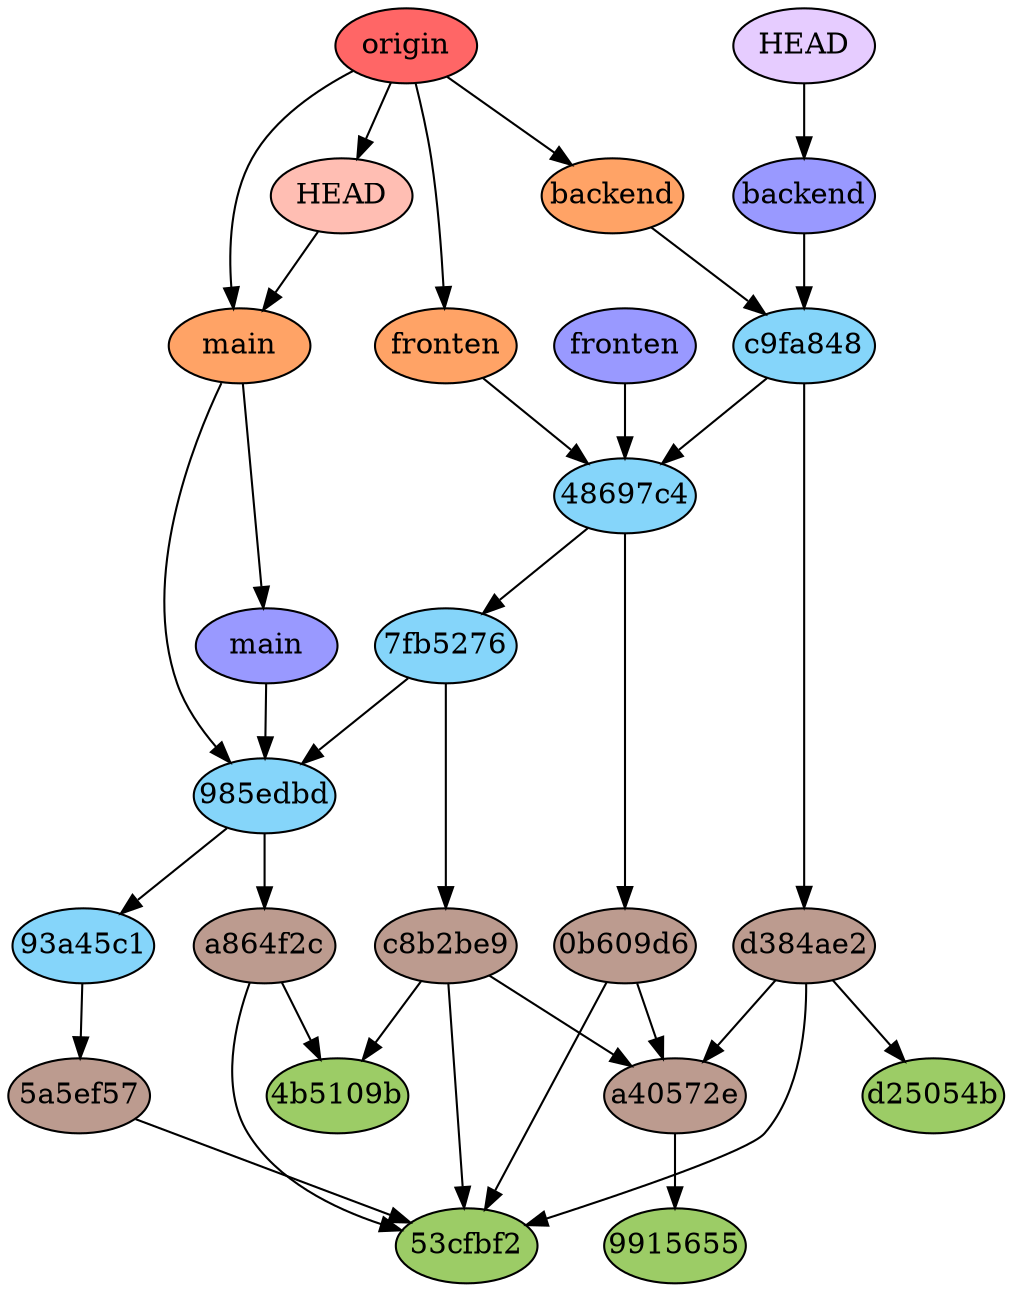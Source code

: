 digraph auto {
	graph [bgcolor=transparent]
	node [fixedsize=true style=filled width=0.95]
	"4b5109bf6c35639b27fac9b3296e36b2dbbd22fc" [label="4b5109b" fillcolor="#9ccc66"]
	"53cfbf2c34672756060c23d980da7206b64aa4ff" [label="53cfbf2" fillcolor="#9ccc66"]
	"9915655179180e6c6ef42403d303025422b6b695" [label=9915655 fillcolor="#9ccc66"]
	d25054bb229eef007efb8f3926f9dbdb8abad77c [label=d25054b fillcolor="#9ccc66"]
	"0b609d67ca3472c88d5e1183b8a0be6f942fd068" [label="0b609d6" fillcolor="#bc9b8f"]
	"0b609d67ca3472c88d5e1183b8a0be6f942fd068" -> "53cfbf2c34672756060c23d980da7206b64aa4ff"
	"0b609d67ca3472c88d5e1183b8a0be6f942fd068" -> a40572e1e0da5ff7707c486a9e0f43171e4f269c
	"5a5ef5729b6bf8bb33bc703737f183804087229a" [label="5a5ef57" fillcolor="#bc9b8f"]
	"5a5ef5729b6bf8bb33bc703737f183804087229a" -> "53cfbf2c34672756060c23d980da7206b64aa4ff"
	a40572e1e0da5ff7707c486a9e0f43171e4f269c [label=a40572e fillcolor="#bc9b8f"]
	a40572e1e0da5ff7707c486a9e0f43171e4f269c -> "9915655179180e6c6ef42403d303025422b6b695"
	a864f2c50842ba500c0576cffaaa958f8e423064 [label=a864f2c fillcolor="#bc9b8f"]
	a864f2c50842ba500c0576cffaaa958f8e423064 -> "53cfbf2c34672756060c23d980da7206b64aa4ff"
	a864f2c50842ba500c0576cffaaa958f8e423064 -> "4b5109bf6c35639b27fac9b3296e36b2dbbd22fc"
	c8b2be9b2a6eccdcdc099e9d8fa10cc63cd47d25 [label=c8b2be9 fillcolor="#bc9b8f"]
	c8b2be9b2a6eccdcdc099e9d8fa10cc63cd47d25 -> "53cfbf2c34672756060c23d980da7206b64aa4ff"
	c8b2be9b2a6eccdcdc099e9d8fa10cc63cd47d25 -> "4b5109bf6c35639b27fac9b3296e36b2dbbd22fc"
	c8b2be9b2a6eccdcdc099e9d8fa10cc63cd47d25 -> a40572e1e0da5ff7707c486a9e0f43171e4f269c
	d384ae260ccabe6783055bebdaaa79cc16951659 [label=d384ae2 fillcolor="#bc9b8f"]
	d384ae260ccabe6783055bebdaaa79cc16951659 -> "53cfbf2c34672756060c23d980da7206b64aa4ff"
	d384ae260ccabe6783055bebdaaa79cc16951659 -> d25054bb229eef007efb8f3926f9dbdb8abad77c
	d384ae260ccabe6783055bebdaaa79cc16951659 -> a40572e1e0da5ff7707c486a9e0f43171e4f269c
	"48697c435a37afd31f9ef5cebb674bb4037af790" [label="48697c4" fillcolor="#85d5fa"]
	"48697c435a37afd31f9ef5cebb674bb4037af790" -> "0b609d67ca3472c88d5e1183b8a0be6f942fd068"
	"48697c435a37afd31f9ef5cebb674bb4037af790" -> "7fb52764a30dcb49d3785adba9500bcad26fc02f"
	"7fb52764a30dcb49d3785adba9500bcad26fc02f" [label="7fb5276" fillcolor="#85d5fa"]
	"7fb52764a30dcb49d3785adba9500bcad26fc02f" -> c8b2be9b2a6eccdcdc099e9d8fa10cc63cd47d25
	"7fb52764a30dcb49d3785adba9500bcad26fc02f" -> "985edbd8552477a6d66c120c2d8cb2fd18ba0008"
	"93a45c17f3d64dd714c2343642c927b71da2e560" [label="93a45c1" fillcolor="#85d5fa"]
	"93a45c17f3d64dd714c2343642c927b71da2e560" -> "5a5ef5729b6bf8bb33bc703737f183804087229a"
	"985edbd8552477a6d66c120c2d8cb2fd18ba0008" [label="985edbd" fillcolor="#85d5fa"]
	"985edbd8552477a6d66c120c2d8cb2fd18ba0008" -> a864f2c50842ba500c0576cffaaa958f8e423064
	"985edbd8552477a6d66c120c2d8cb2fd18ba0008" -> "93a45c17f3d64dd714c2343642c927b71da2e560"
	c9fa8483452e2c68534f6b1ce24078223d2094ec [label=c9fa848 fillcolor="#85d5fa"]
	c9fa8483452e2c68534f6b1ce24078223d2094ec -> d384ae260ccabe6783055bebdaaa79cc16951659
	c9fa8483452e2c68534f6b1ce24078223d2094ec -> "48697c435a37afd31f9ef5cebb674bb4037af790"
	backend [label=backend fillcolor="#9999ff"]
	backend -> c9fa8483452e2c68534f6b1ce24078223d2094ec
	frontend [label=fronten fillcolor="#9999ff"]
	frontend -> "48697c435a37afd31f9ef5cebb674bb4037af790"
	main [label=main fillcolor="#9999ff"]
	main -> "985edbd8552477a6d66c120c2d8cb2fd18ba0008"
	HEAD [label=HEAD fillcolor="#e6ccff"]
	HEAD -> backend
	"origin/backend" [label=backend fillcolor="#ffa366"]
	"origin/backend" -> c9fa8483452e2c68534f6b1ce24078223d2094ec
	"origin/frontend" [label=fronten fillcolor="#ffa366"]
	"origin/frontend" -> "48697c435a37afd31f9ef5cebb674bb4037af790"
	"origin/main" [label=main fillcolor="#ffa366"]
	"origin/main" -> "985edbd8552477a6d66c120c2d8cb2fd18ba0008"
	"origin/HEAD" [label=HEAD fillcolor="#ffbeb3"]
	"origin/HEAD" -> "origin/main"
	origin [label=origin fillcolor="#ff6666"]
	origin -> "origin/backend"
	origin -> "origin/frontend"
	origin -> "origin/main"
	origin -> "origin/HEAD"
	"origin/main" -> main
}

